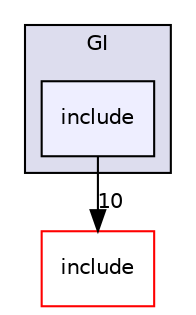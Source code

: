 digraph "C:/Users/raffa/Desktop/GI/GI/include" {
  compound=true
  node [ fontsize="10", fontname="Helvetica"];
  edge [ labelfontsize="10", labelfontname="Helvetica"];
  subgraph clusterdir_6db62532f0a9a23e32e905cfd07e40ec {
    graph [ bgcolor="#ddddee", pencolor="black", label="GI" fontname="Helvetica", fontsize="10", URL="dir_6db62532f0a9a23e32e905cfd07e40ec.html"]
  dir_c876a8e6bd2d060625aa8eb40151e021 [shape=box, label="include", style="filled", fillcolor="#eeeeff", pencolor="black", URL="dir_c876a8e6bd2d060625aa8eb40151e021.html"];
  }
  dir_6e52bfc87664c872db47d56ba392ebee [shape=box label="include" fillcolor="white" style="filled" color="red" URL="dir_6e52bfc87664c872db47d56ba392ebee.html"];
  dir_c876a8e6bd2d060625aa8eb40151e021->dir_6e52bfc87664c872db47d56ba392ebee [headlabel="10", labeldistance=1.5 headhref="dir_000001_000005.html"];
}
